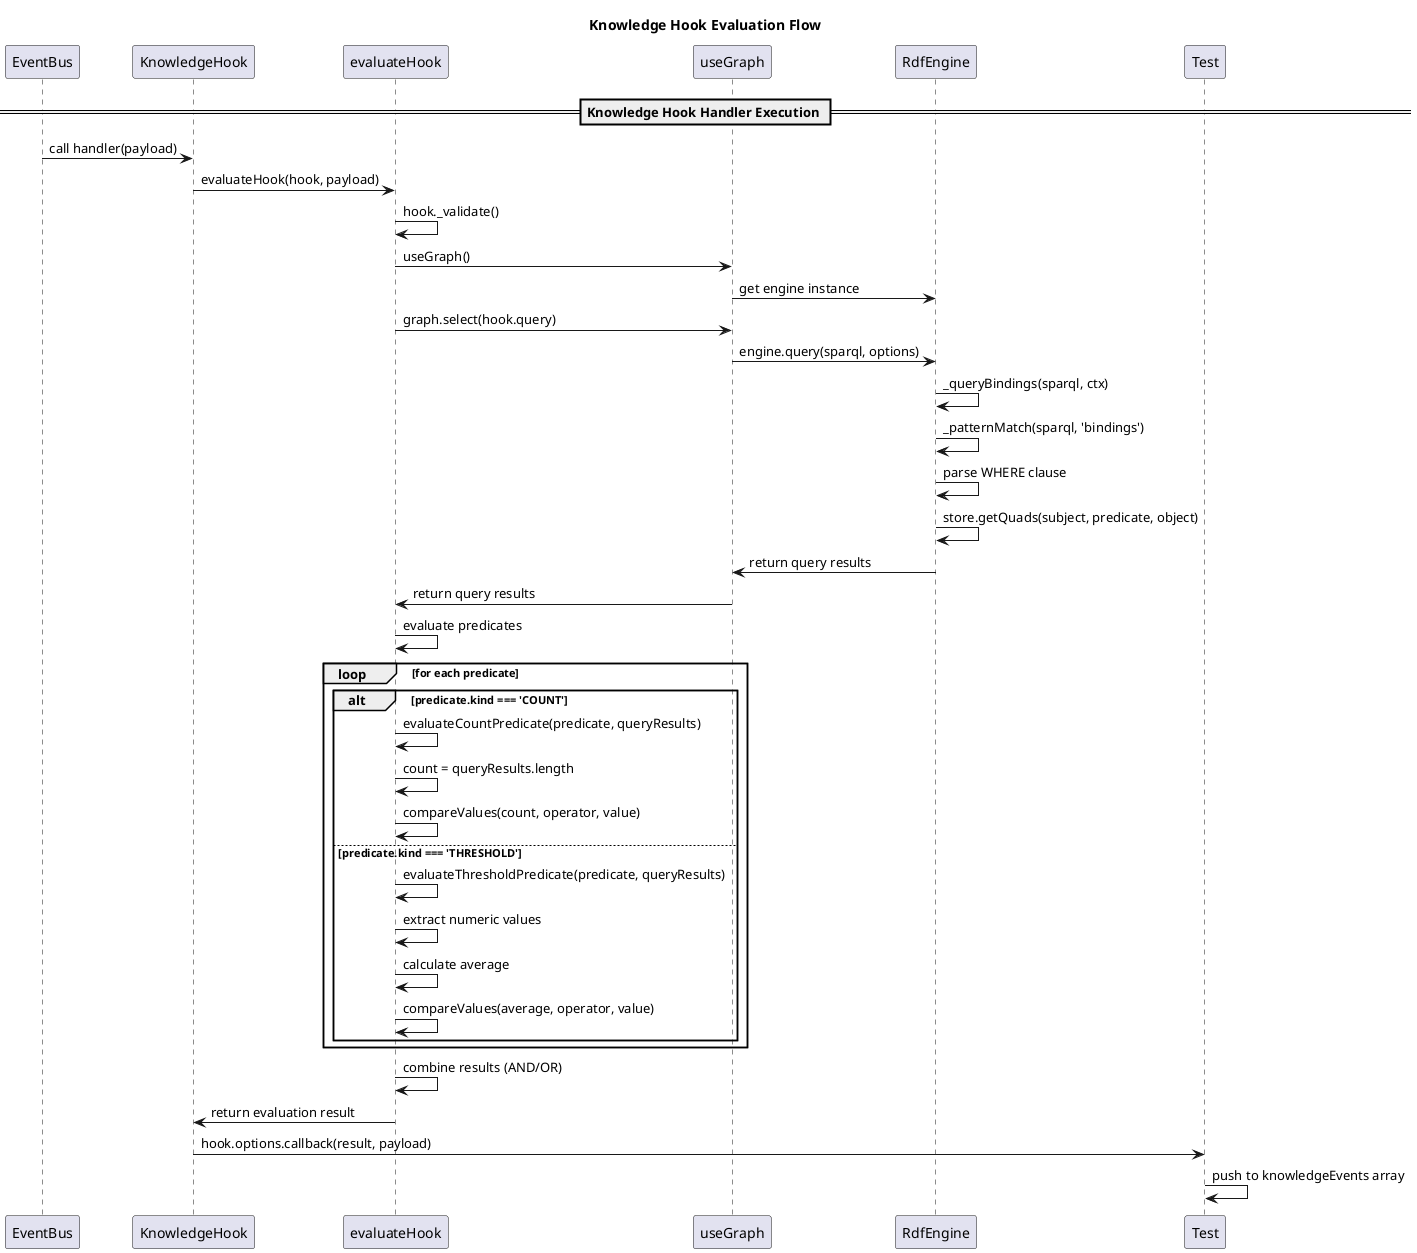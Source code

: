 @startuml Knowledge Hook Evaluation Flow

title Knowledge Hook Evaluation Flow

participant "EventBus" as EventBus
participant "KnowledgeHook" as KH
participant "evaluateHook" as Eval
participant "useGraph" as Graph
participant "RdfEngine" as Engine
participant "Test" as Test

== Knowledge Hook Handler Execution ==
EventBus -> KH: call handler(payload)
KH -> Eval: evaluateHook(hook, payload)
Eval -> Eval: hook._validate()
Eval -> Graph: useGraph()
Graph -> Engine: get engine instance
Eval -> Graph: graph.select(hook.query)
Graph -> Engine: engine.query(sparql, options)
Engine -> Engine: _queryBindings(sparql, ctx)
Engine -> Engine: _patternMatch(sparql, 'bindings')
Engine -> Engine: parse WHERE clause
Engine -> Engine: store.getQuads(subject, predicate, object)
Engine -> Graph: return query results
Graph -> Eval: return query results

Eval -> Eval: evaluate predicates
loop for each predicate
    alt predicate.kind === 'COUNT'
        Eval -> Eval: evaluateCountPredicate(predicate, queryResults)
        Eval -> Eval: count = queryResults.length
        Eval -> Eval: compareValues(count, operator, value)
    else predicate.kind === 'THRESHOLD'
        Eval -> Eval: evaluateThresholdPredicate(predicate, queryResults)
        Eval -> Eval: extract numeric values
        Eval -> Eval: calculate average
        Eval -> Eval: compareValues(average, operator, value)
    end
end

Eval -> Eval: combine results (AND/OR)
Eval -> KH: return evaluation result
KH -> Test: hook.options.callback(result, payload)
Test -> Test: push to knowledgeEvents array

@enduml
